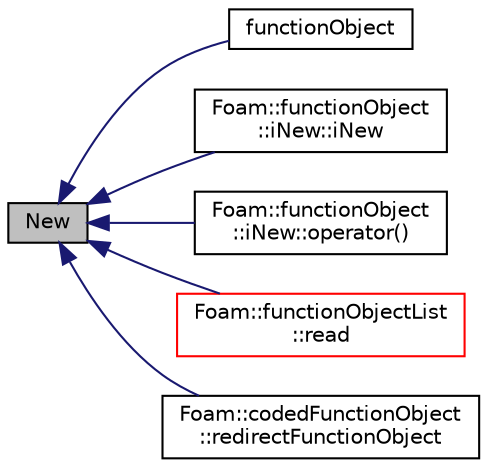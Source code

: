 digraph "New"
{
  bgcolor="transparent";
  edge [fontname="Helvetica",fontsize="10",labelfontname="Helvetica",labelfontsize="10"];
  node [fontname="Helvetica",fontsize="10",shape=record];
  rankdir="LR";
  Node1 [label="New",height=0.2,width=0.4,color="black", fillcolor="grey75", style="filled", fontcolor="black"];
  Node1 -> Node2 [dir="back",color="midnightblue",fontsize="10",style="solid",fontname="Helvetica"];
  Node2 [label="functionObject",height=0.2,width=0.4,color="black",URL="$a00869.html#ae4d97e506dab2ca089ed4cca2bd65607",tooltip="Construct from components. "];
  Node1 -> Node3 [dir="back",color="midnightblue",fontsize="10",style="solid",fontname="Helvetica"];
  Node3 [label="Foam::functionObject\l::iNew::iNew",height=0.2,width=0.4,color="black",URL="$a01069.html#af4d182d25bff0a6059f5e82e55810282"];
  Node1 -> Node4 [dir="back",color="midnightblue",fontsize="10",style="solid",fontname="Helvetica"];
  Node4 [label="Foam::functionObject\l::iNew::operator()",height=0.2,width=0.4,color="black",URL="$a01069.html#a78b130a04412db3207f82d5b1d6ca769"];
  Node1 -> Node5 [dir="back",color="midnightblue",fontsize="10",style="solid",fontname="Helvetica"];
  Node5 [label="Foam::functionObjectList\l::read",height=0.2,width=0.4,color="red",URL="$a00871.html#af816873151ddb0126e98bb2f914d8ed5",tooltip="Read and set the function objects if their data have changed. "];
  Node1 -> Node6 [dir="back",color="midnightblue",fontsize="10",style="solid",fontname="Helvetica"];
  Node6 [label="Foam::codedFunctionObject\l::redirectFunctionObject",height=0.2,width=0.4,color="black",URL="$a00306.html#a7b9672a9398154b04567630f95510b2b",tooltip="Dynamically compiled functionObject. "];
}
